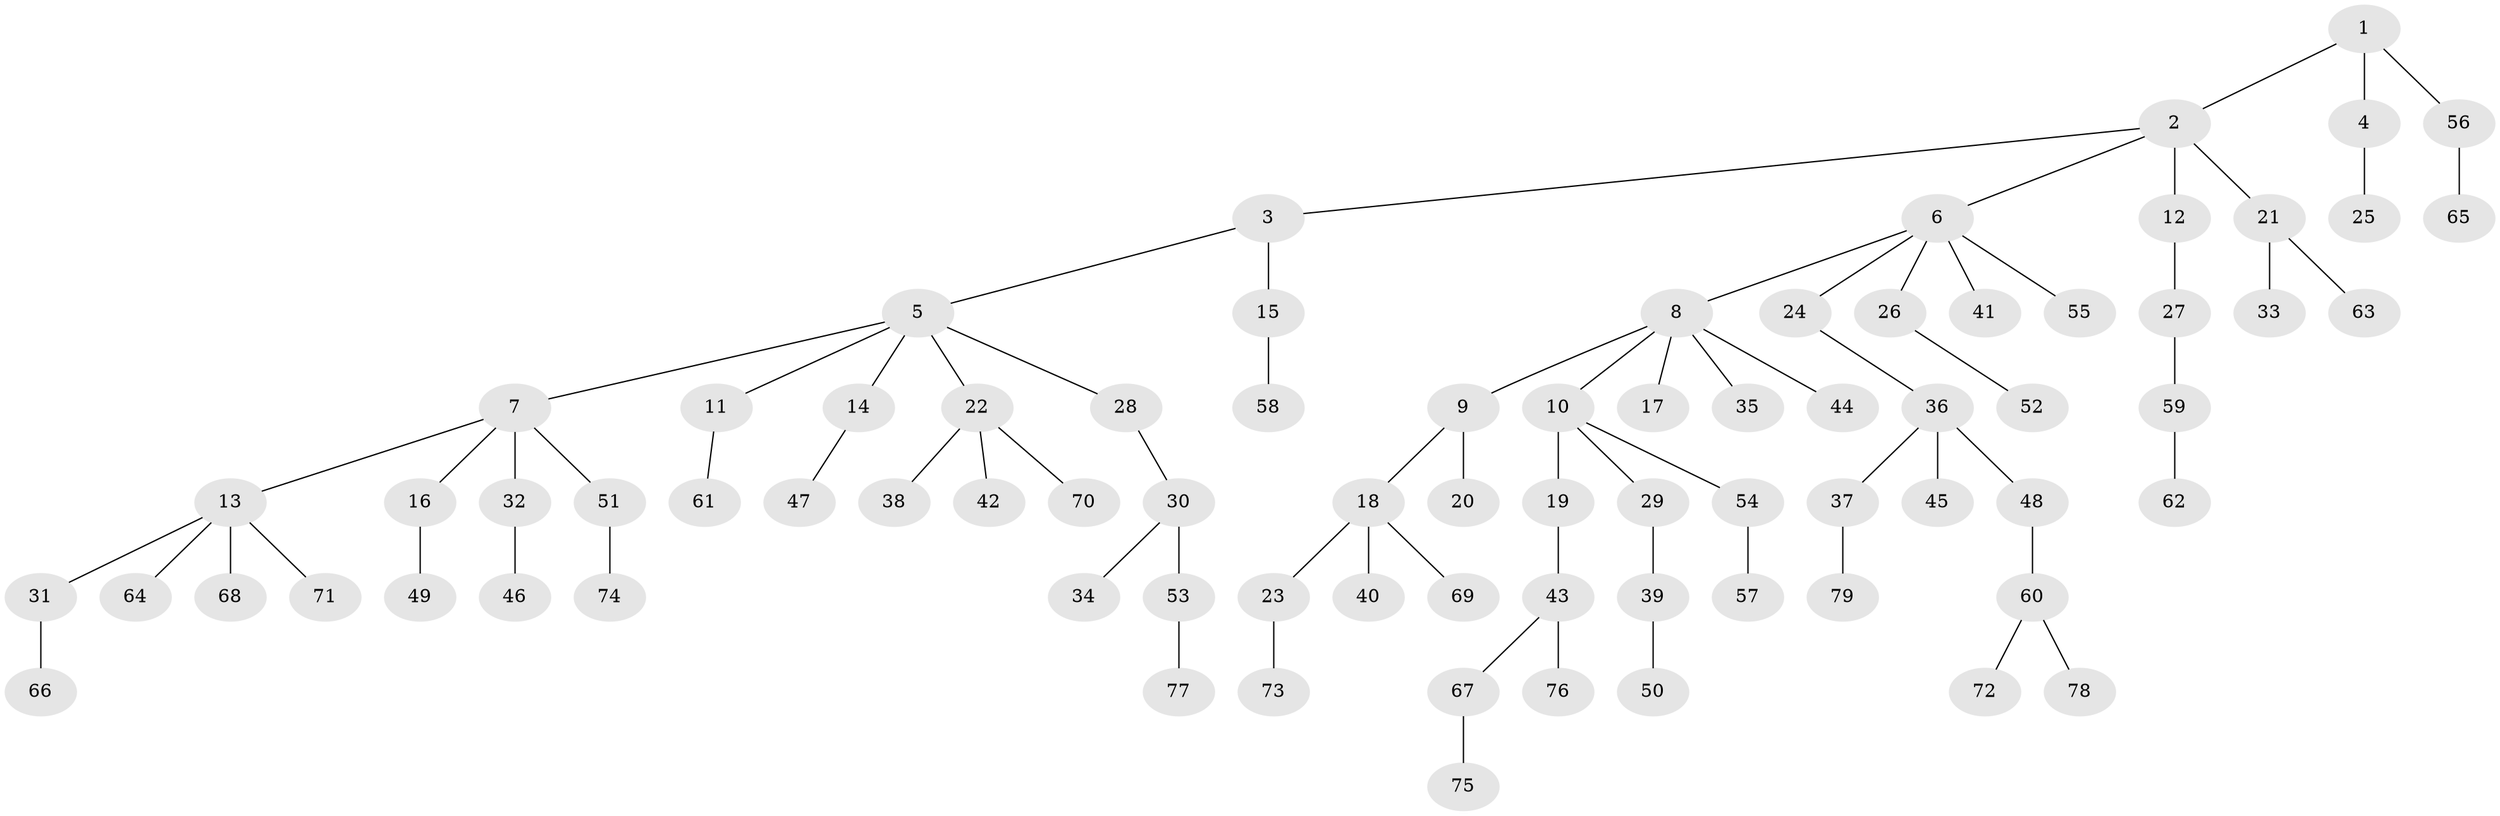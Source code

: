 // Generated by graph-tools (version 1.1) at 2025/02/03/09/25 03:02:16]
// undirected, 79 vertices, 78 edges
graph export_dot {
graph [start="1"]
  node [color=gray90,style=filled];
  1;
  2;
  3;
  4;
  5;
  6;
  7;
  8;
  9;
  10;
  11;
  12;
  13;
  14;
  15;
  16;
  17;
  18;
  19;
  20;
  21;
  22;
  23;
  24;
  25;
  26;
  27;
  28;
  29;
  30;
  31;
  32;
  33;
  34;
  35;
  36;
  37;
  38;
  39;
  40;
  41;
  42;
  43;
  44;
  45;
  46;
  47;
  48;
  49;
  50;
  51;
  52;
  53;
  54;
  55;
  56;
  57;
  58;
  59;
  60;
  61;
  62;
  63;
  64;
  65;
  66;
  67;
  68;
  69;
  70;
  71;
  72;
  73;
  74;
  75;
  76;
  77;
  78;
  79;
  1 -- 2;
  1 -- 4;
  1 -- 56;
  2 -- 3;
  2 -- 6;
  2 -- 12;
  2 -- 21;
  3 -- 5;
  3 -- 15;
  4 -- 25;
  5 -- 7;
  5 -- 11;
  5 -- 14;
  5 -- 22;
  5 -- 28;
  6 -- 8;
  6 -- 24;
  6 -- 26;
  6 -- 41;
  6 -- 55;
  7 -- 13;
  7 -- 16;
  7 -- 32;
  7 -- 51;
  8 -- 9;
  8 -- 10;
  8 -- 17;
  8 -- 35;
  8 -- 44;
  9 -- 18;
  9 -- 20;
  10 -- 19;
  10 -- 29;
  10 -- 54;
  11 -- 61;
  12 -- 27;
  13 -- 31;
  13 -- 64;
  13 -- 68;
  13 -- 71;
  14 -- 47;
  15 -- 58;
  16 -- 49;
  18 -- 23;
  18 -- 40;
  18 -- 69;
  19 -- 43;
  21 -- 33;
  21 -- 63;
  22 -- 38;
  22 -- 42;
  22 -- 70;
  23 -- 73;
  24 -- 36;
  26 -- 52;
  27 -- 59;
  28 -- 30;
  29 -- 39;
  30 -- 34;
  30 -- 53;
  31 -- 66;
  32 -- 46;
  36 -- 37;
  36 -- 45;
  36 -- 48;
  37 -- 79;
  39 -- 50;
  43 -- 67;
  43 -- 76;
  48 -- 60;
  51 -- 74;
  53 -- 77;
  54 -- 57;
  56 -- 65;
  59 -- 62;
  60 -- 72;
  60 -- 78;
  67 -- 75;
}
